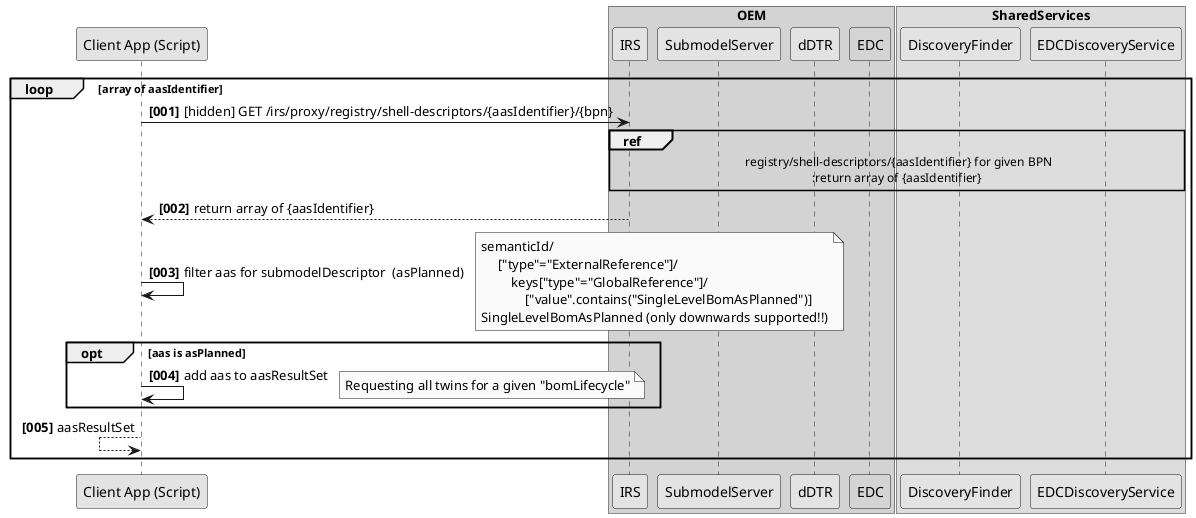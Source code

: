 @startuml
skinparam monochrome true
skinparam shadowing false
skinparam defaultFontName "Architects daughter"

autonumber "<b>[000]"

participant "Client App (Script)" as Client

box "OEM" #LightGrey
    participant IRS as IRS
    participant SubmodelServer as SubmodelServer
    participant dDTR as dDTR
    participant EDC as EDC #99FF99
end box


box SharedServices
    participant DiscoveryFinder as DiscoveryFinder
    participant EDCDiscoveryService as EDCDiscoveryService
end box


loop array of aasIdentifier
    Client -> IRS : [hidden] GET /irs/proxy/registry/shell-descriptors/{aasIdentifier}/{bpn}
    ref over IRS, DiscoveryFinder, EDCDiscoveryService, EDC, dDTR
         registry/shell-descriptors/{aasIdentifier} for given BPN
        :return array of {aasIdentifier}
    end

    Client <-- IRS : return array of {aasIdentifier}

    Client -> Client :  filter aas for submodelDescriptor  (asPlanned)
            note right
                   semanticId/
                        ["type"="ExternalReference"]/
                            keys["type"="GlobalReference"]/
                                ["value".contains("SingleLevelBomAsPlanned")]
                   SingleLevelBomAsPlanned (only downwards supported!!)
            end note

    opt aas is asPlanned

         Client -> Client : add aas to aasResultSet
         note right
                     Requesting all twins for a given "bomLifecycle"
         end note

    end opt

    Client <-- Client : aasResultSet

end loop



@enduml